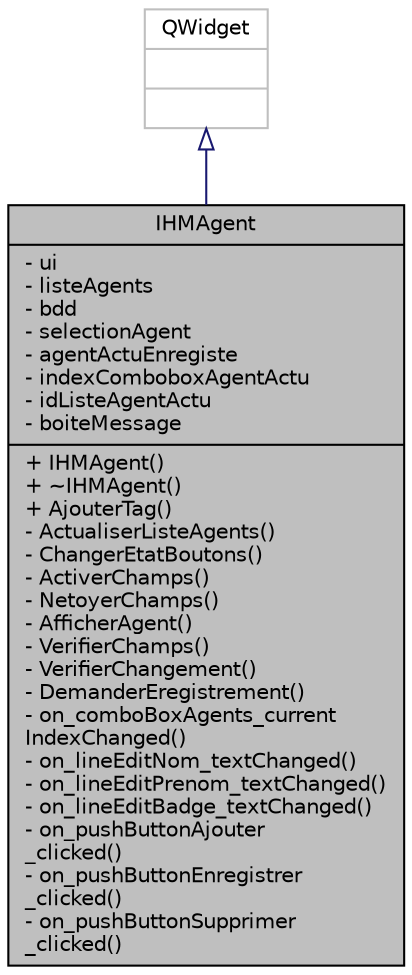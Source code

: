 digraph "IHMAgent"
{
 // LATEX_PDF_SIZE
  edge [fontname="Helvetica",fontsize="10",labelfontname="Helvetica",labelfontsize="10"];
  node [fontname="Helvetica",fontsize="10",shape=record];
  Node1 [label="{IHMAgent\n|- ui\l- listeAgents\l- bdd\l- selectionAgent\l- agentActuEnregiste\l- indexComboboxAgentActu\l- idListeAgentActu\l- boiteMessage\l|+ IHMAgent()\l+ ~IHMAgent()\l+ AjouterTag()\l- ActualiserListeAgents()\l- ChangerEtatBoutons()\l- ActiverChamps()\l- NetoyerChamps()\l- AfficherAgent()\l- VerifierChamps()\l- VerifierChangement()\l- DemanderEregistrement()\l- on_comboBoxAgents_current\lIndexChanged()\l- on_lineEditNom_textChanged()\l- on_lineEditPrenom_textChanged()\l- on_lineEditBadge_textChanged()\l- on_pushButtonAjouter\l_clicked()\l- on_pushButtonEnregistrer\l_clicked()\l- on_pushButtonSupprimer\l_clicked()\l}",height=0.2,width=0.4,color="black", fillcolor="grey75", style="filled", fontcolor="black",tooltip=" "];
  Node2 -> Node1 [dir="back",color="midnightblue",fontsize="10",style="solid",arrowtail="onormal",fontname="Helvetica"];
  Node2 [label="{QWidget\n||}",height=0.2,width=0.4,color="grey75", fillcolor="white", style="filled",tooltip=" "];
}
